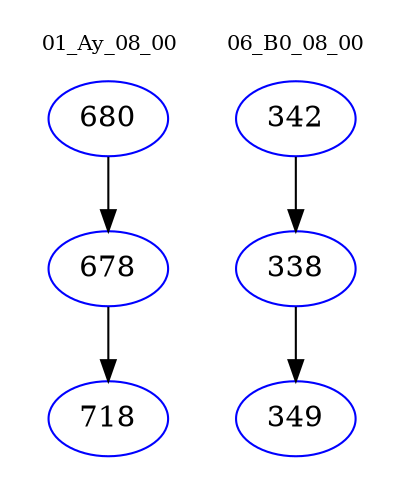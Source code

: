 digraph{
subgraph cluster_0 {
color = white
label = "01_Ay_08_00";
fontsize=10;
T0_680 [label="680", color="blue"]
T0_680 -> T0_678 [color="black"]
T0_678 [label="678", color="blue"]
T0_678 -> T0_718 [color="black"]
T0_718 [label="718", color="blue"]
}
subgraph cluster_1 {
color = white
label = "06_B0_08_00";
fontsize=10;
T1_342 [label="342", color="blue"]
T1_342 -> T1_338 [color="black"]
T1_338 [label="338", color="blue"]
T1_338 -> T1_349 [color="black"]
T1_349 [label="349", color="blue"]
}
}
